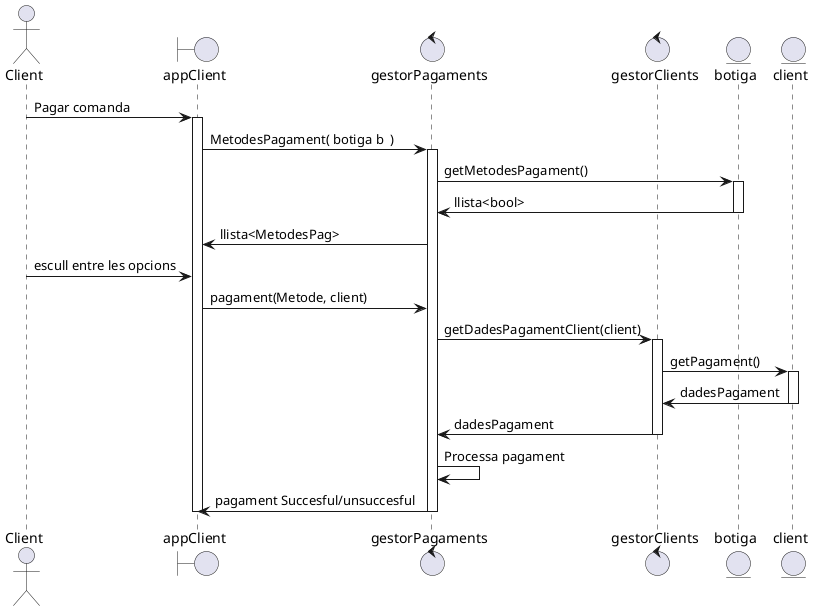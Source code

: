 @startuml

actor Client as  c
boundary appClient as a 
control gestorPagaments as g 
control gestorClients as gc
entity botiga as b 
entity client as cli

c -> a : Pagar comanda 
activate a 
a -> g : MetodesPagament( botiga b  )
activate g 
g -> b : getMetodesPagament()
activate b 
b -> g : llista<bool>
deactivate b 
g -> a : llista<MetodesPag>
c -> a : escull entre les opcions
a -> g : pagament(Metode, client)
g -> gc: getDadesPagamentClient(client)
activate gc
gc -> cli : getPagament()
activate cli
cli -> gc: dadesPagament
deactivate cli
gc -> g: dadesPagament
deactivate gc
g -> g : Processa pagament 
g -> a : pagament Succesful/unsuccesful
deactivate g 
deactivate a 








@enduml

